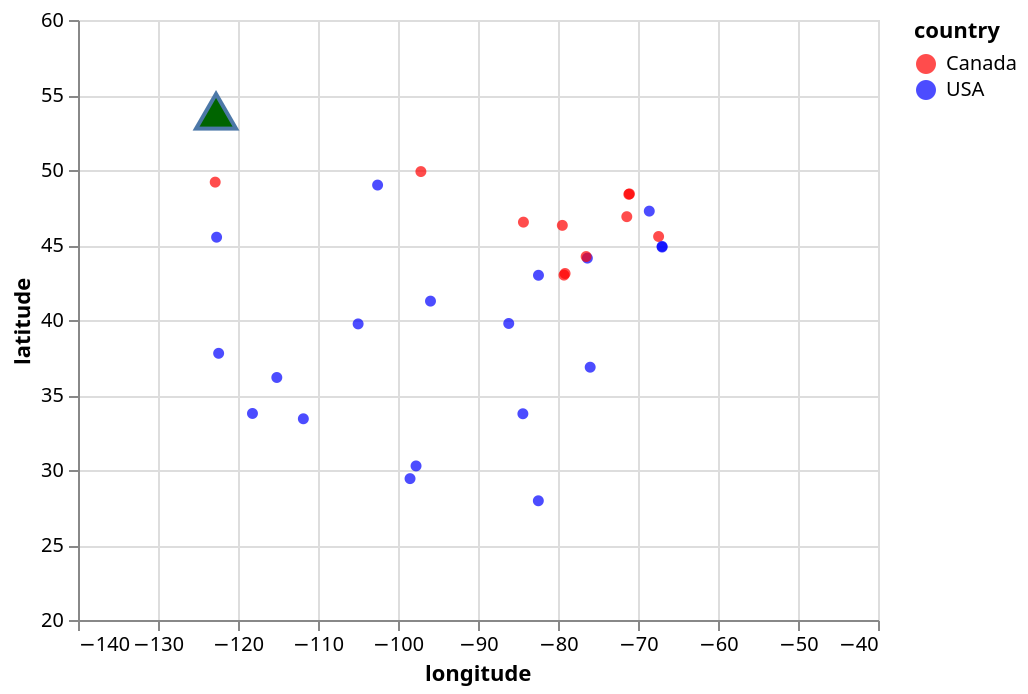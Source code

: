 {
  "config": {
    "view": {
      "continuousWidth": 400,
      "continuousHeight": 300
    }
  },
  "layer": [
    {
      "data": {
        "name": "data-615c3b712bf8c90518c486c9e85be698"
      },
      "mark": "circle",
      "encoding": {
        "color": {
          "type": "nominal",
          "field": "country",
          "scale": {
            "domain": [
              "Canada",
              "USA"
            ],
            "range": [
              "red",
              "blue"
            ]
          }
        },
        "x": {
          "type": "quantitative",
          "field": "longitude",
          "scale": {
            "domain": [
              -140,
              -40
            ]
          }
        },
        "y": {
          "type": "quantitative",
          "field": "latitude",
          "scale": {
            "domain": [
              20,
              60
            ]
          }
        }
      }
    },
    {
      "data": {
        "name": "data-d0ae25a3f6b392271f284534b330ba9e"
      },
      "mark": {
        "type": "point",
        "fill": "darkgreen",
        "opacity": 1,
        "shape": "triangle-up",
        "size": 400
      },
      "encoding": {
        "x": {
          "type": "quantitative",
          "field": "longitude"
        },
        "y": {
          "type": "quantitative",
          "field": "latitude"
        }
      }
    }
  ],
  "$schema": "https://vega.github.io/schema/vega-lite/v5.json",
  "datasets": {
    "data-615c3b712bf8c90518c486c9e85be698": [
      {
        "longitude": -79.4608,
        "latitude": 46.3092,
        "country": "Canada"
      },
      {
        "longitude": -84.3902,
        "latitude": 33.7491,
        "country": "USA"
      },
      {
        "longitude": -67.4253,
        "latitude": 45.5672,
        "country": "Canada"
      },
      {
        "longitude": -97.7437,
        "latitude": 30.2711,
        "country": "USA"
      },
      {
        "longitude": -97.1385,
        "latitude": 49.8955,
        "country": "Canada"
      },
      {
        "longitude": -82.4584,
        "latitude": 27.9478,
        "country": "USA"
      },
      {
        "longitude": -71.1473,
        "latitude": 48.382,
        "country": "Canada"
      },
      {
        "longitude": -104.9849,
        "latitude": 39.7392,
        "country": "USA"
      },
      {
        "longitude": -76.3305,
        "latitude": 44.1255,
        "country": "USA"
      },
      {
        "longitude": -76.4813,
        "latitude": 44.2307,
        "country": "Canada"
      },
      {
        "longitude": -111.8315,
        "latitude": 33.4151,
        "country": "USA"
      },
      {
        "longitude": -115.1485,
        "latitude": 36.1673,
        "country": "USA"
      },
      {
        "longitude": -102.5496,
        "latitude": 48.9959,
        "country": "USA"
      },
      {
        "longitude": -68.5897,
        "latitude": 47.2587,
        "country": "USA"
      },
      {
        "longitude": -71.0692,
        "latitude": 48.406000000000006,
        "country": "Canada"
      },
      {
        "longitude": -66.9905,
        "latitude": 44.9065,
        "country": "USA"
      },
      {
        "longitude": -122.8491,
        "latitude": 49.1913,
        "country": "Canada"
      },
      {
        "longitude": -84.3201,
        "latitude": 46.5239,
        "country": "Canada"
      },
      {
        "longitude": -79.1153,
        "latitude": 43.101000000000006,
        "country": "Canada"
      },
      {
        "longitude": -122.4199,
        "latitude": 37.779,
        "country": "USA"
      },
      {
        "longitude": -122.6742,
        "latitude": 45.5202,
        "country": "USA"
      },
      {
        "longitude": -66.9843,
        "latitude": 44.8607,
        "country": "USA"
      },
      {
        "longitude": -71.3998,
        "latitude": 46.8884,
        "country": "Canada"
      },
      {
        "longitude": -95.9384,
        "latitude": 41.2587,
        "country": "USA"
      },
      {
        "longitude": -98.4951,
        "latitude": 29.4246,
        "country": "USA"
      },
      {
        "longitude": -82.4405,
        "latitude": 42.9816,
        "country": "USA"
      },
      {
        "longitude": -79.2506,
        "latitude": 42.9931,
        "country": "Canada"
      },
      {
        "longitude": -118.1916,
        "latitude": 33.769,
        "country": "USA"
      },
      {
        "longitude": -86.1584,
        "latitude": 39.7683,
        "country": "USA"
      },
      {
        "longitude": -75.9774,
        "latitude": 36.853,
        "country": "USA"
      }
    ],
    "data-d0ae25a3f6b392271f284534b330ba9e": [
      {
        "longitude": -122.7454,
        "latitude": 53.9129,
        "country": "Canada"
      }
    ]
  }
}